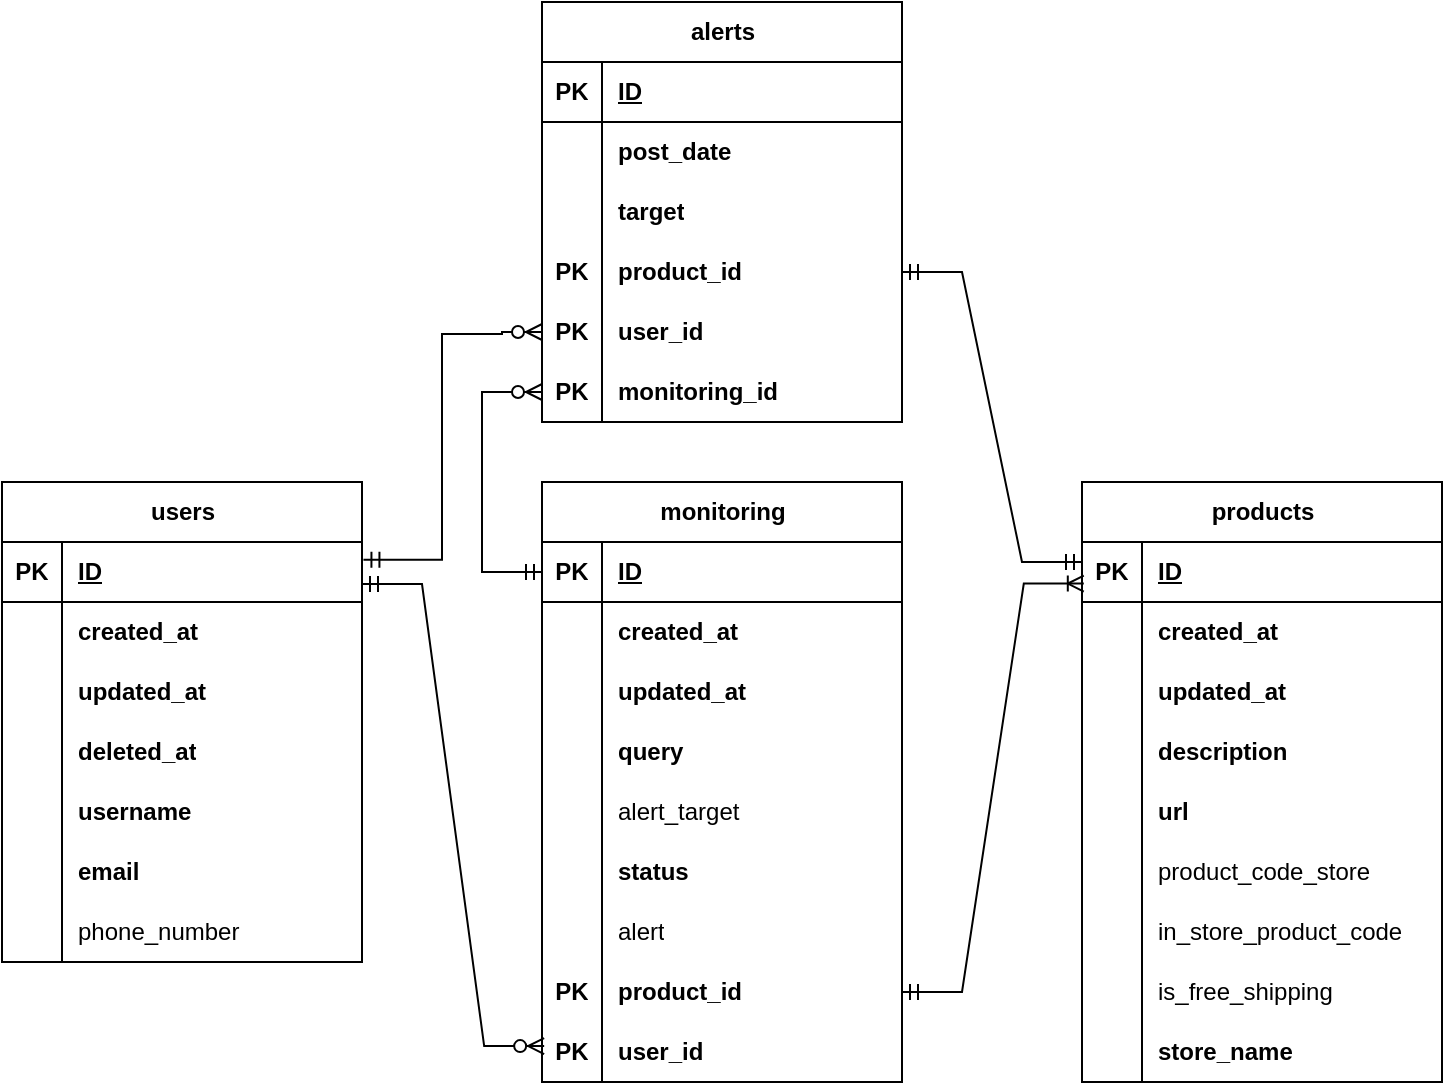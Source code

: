 <mxfile version="24.2.5" type="device">
  <diagram name="Page-1" id="I9vio3gnw4RId74ECS6n">
    <mxGraphModel dx="1594" dy="795" grid="1" gridSize="10" guides="1" tooltips="1" connect="1" arrows="0" fold="1" page="1" pageScale="1" pageWidth="850" pageHeight="1100" math="0" shadow="0">
      <root>
        <mxCell id="0" />
        <mxCell id="1" parent="0" />
        <mxCell id="QcvntvVAY5Kc5VnN-7mL-1" value="users" style="shape=table;startSize=30;container=1;collapsible=1;childLayout=tableLayout;fixedRows=1;rowLines=0;fontStyle=1;align=center;resizeLast=1;html=1;" parent="1" vertex="1">
          <mxGeometry x="60" y="260" width="180" height="240" as="geometry" />
        </mxCell>
        <mxCell id="QcvntvVAY5Kc5VnN-7mL-2" value="" style="shape=tableRow;horizontal=0;startSize=0;swimlaneHead=0;swimlaneBody=0;fillColor=none;collapsible=0;dropTarget=0;points=[[0,0.5],[1,0.5]];portConstraint=eastwest;top=0;left=0;right=0;bottom=1;" parent="QcvntvVAY5Kc5VnN-7mL-1" vertex="1">
          <mxGeometry y="30" width="180" height="30" as="geometry" />
        </mxCell>
        <mxCell id="QcvntvVAY5Kc5VnN-7mL-3" value="PK" style="shape=partialRectangle;connectable=0;fillColor=none;top=0;left=0;bottom=0;right=0;fontStyle=1;overflow=hidden;whiteSpace=wrap;html=1;" parent="QcvntvVAY5Kc5VnN-7mL-2" vertex="1">
          <mxGeometry width="30" height="30" as="geometry">
            <mxRectangle width="30" height="30" as="alternateBounds" />
          </mxGeometry>
        </mxCell>
        <mxCell id="QcvntvVAY5Kc5VnN-7mL-4" value="ID" style="shape=partialRectangle;connectable=0;fillColor=none;top=0;left=0;bottom=0;right=0;align=left;spacingLeft=6;fontStyle=5;overflow=hidden;whiteSpace=wrap;html=1;" parent="QcvntvVAY5Kc5VnN-7mL-2" vertex="1">
          <mxGeometry x="30" width="150" height="30" as="geometry">
            <mxRectangle width="150" height="30" as="alternateBounds" />
          </mxGeometry>
        </mxCell>
        <mxCell id="QcvntvVAY5Kc5VnN-7mL-5" value="" style="shape=tableRow;horizontal=0;startSize=0;swimlaneHead=0;swimlaneBody=0;fillColor=none;collapsible=0;dropTarget=0;points=[[0,0.5],[1,0.5]];portConstraint=eastwest;top=0;left=0;right=0;bottom=0;" parent="QcvntvVAY5Kc5VnN-7mL-1" vertex="1">
          <mxGeometry y="60" width="180" height="30" as="geometry" />
        </mxCell>
        <mxCell id="QcvntvVAY5Kc5VnN-7mL-6" value="" style="shape=partialRectangle;connectable=0;fillColor=none;top=0;left=0;bottom=0;right=0;editable=1;overflow=hidden;whiteSpace=wrap;html=1;" parent="QcvntvVAY5Kc5VnN-7mL-5" vertex="1">
          <mxGeometry width="30" height="30" as="geometry">
            <mxRectangle width="30" height="30" as="alternateBounds" />
          </mxGeometry>
        </mxCell>
        <mxCell id="QcvntvVAY5Kc5VnN-7mL-7" value="created_at" style="shape=partialRectangle;connectable=0;fillColor=none;top=0;left=0;bottom=0;right=0;align=left;spacingLeft=6;overflow=hidden;whiteSpace=wrap;html=1;fontStyle=1" parent="QcvntvVAY5Kc5VnN-7mL-5" vertex="1">
          <mxGeometry x="30" width="150" height="30" as="geometry">
            <mxRectangle width="150" height="30" as="alternateBounds" />
          </mxGeometry>
        </mxCell>
        <mxCell id="aQhZrh3F_fhBTRnwqOzw-4" value="" style="shape=tableRow;horizontal=0;startSize=0;swimlaneHead=0;swimlaneBody=0;fillColor=none;collapsible=0;dropTarget=0;points=[[0,0.5],[1,0.5]];portConstraint=eastwest;top=0;left=0;right=0;bottom=0;" vertex="1" parent="QcvntvVAY5Kc5VnN-7mL-1">
          <mxGeometry y="90" width="180" height="30" as="geometry" />
        </mxCell>
        <mxCell id="aQhZrh3F_fhBTRnwqOzw-5" value="" style="shape=partialRectangle;connectable=0;fillColor=none;top=0;left=0;bottom=0;right=0;editable=1;overflow=hidden;whiteSpace=wrap;html=1;" vertex="1" parent="aQhZrh3F_fhBTRnwqOzw-4">
          <mxGeometry width="30" height="30" as="geometry">
            <mxRectangle width="30" height="30" as="alternateBounds" />
          </mxGeometry>
        </mxCell>
        <mxCell id="aQhZrh3F_fhBTRnwqOzw-6" value="updated_at" style="shape=partialRectangle;connectable=0;fillColor=none;top=0;left=0;bottom=0;right=0;align=left;spacingLeft=6;overflow=hidden;whiteSpace=wrap;html=1;fontStyle=1" vertex="1" parent="aQhZrh3F_fhBTRnwqOzw-4">
          <mxGeometry x="30" width="150" height="30" as="geometry">
            <mxRectangle width="150" height="30" as="alternateBounds" />
          </mxGeometry>
        </mxCell>
        <mxCell id="aQhZrh3F_fhBTRnwqOzw-7" value="" style="shape=tableRow;horizontal=0;startSize=0;swimlaneHead=0;swimlaneBody=0;fillColor=none;collapsible=0;dropTarget=0;points=[[0,0.5],[1,0.5]];portConstraint=eastwest;top=0;left=0;right=0;bottom=0;" vertex="1" parent="QcvntvVAY5Kc5VnN-7mL-1">
          <mxGeometry y="120" width="180" height="30" as="geometry" />
        </mxCell>
        <mxCell id="aQhZrh3F_fhBTRnwqOzw-8" value="" style="shape=partialRectangle;connectable=0;fillColor=none;top=0;left=0;bottom=0;right=0;editable=1;overflow=hidden;whiteSpace=wrap;html=1;" vertex="1" parent="aQhZrh3F_fhBTRnwqOzw-7">
          <mxGeometry width="30" height="30" as="geometry">
            <mxRectangle width="30" height="30" as="alternateBounds" />
          </mxGeometry>
        </mxCell>
        <mxCell id="aQhZrh3F_fhBTRnwqOzw-9" value="deleted_at" style="shape=partialRectangle;connectable=0;fillColor=none;top=0;left=0;bottom=0;right=0;align=left;spacingLeft=6;overflow=hidden;whiteSpace=wrap;html=1;fontStyle=1" vertex="1" parent="aQhZrh3F_fhBTRnwqOzw-7">
          <mxGeometry x="30" width="150" height="30" as="geometry">
            <mxRectangle width="150" height="30" as="alternateBounds" />
          </mxGeometry>
        </mxCell>
        <mxCell id="aQhZrh3F_fhBTRnwqOzw-1" value="" style="shape=tableRow;horizontal=0;startSize=0;swimlaneHead=0;swimlaneBody=0;fillColor=none;collapsible=0;dropTarget=0;points=[[0,0.5],[1,0.5]];portConstraint=eastwest;top=0;left=0;right=0;bottom=0;" vertex="1" parent="QcvntvVAY5Kc5VnN-7mL-1">
          <mxGeometry y="150" width="180" height="30" as="geometry" />
        </mxCell>
        <mxCell id="aQhZrh3F_fhBTRnwqOzw-2" value="" style="shape=partialRectangle;connectable=0;fillColor=none;top=0;left=0;bottom=0;right=0;editable=1;overflow=hidden;whiteSpace=wrap;html=1;" vertex="1" parent="aQhZrh3F_fhBTRnwqOzw-1">
          <mxGeometry width="30" height="30" as="geometry">
            <mxRectangle width="30" height="30" as="alternateBounds" />
          </mxGeometry>
        </mxCell>
        <mxCell id="aQhZrh3F_fhBTRnwqOzw-3" value="username" style="shape=partialRectangle;connectable=0;fillColor=none;top=0;left=0;bottom=0;right=0;align=left;spacingLeft=6;overflow=hidden;whiteSpace=wrap;html=1;fontStyle=1" vertex="1" parent="aQhZrh3F_fhBTRnwqOzw-1">
          <mxGeometry x="30" width="150" height="30" as="geometry">
            <mxRectangle width="150" height="30" as="alternateBounds" />
          </mxGeometry>
        </mxCell>
        <mxCell id="QcvntvVAY5Kc5VnN-7mL-8" value="" style="shape=tableRow;horizontal=0;startSize=0;swimlaneHead=0;swimlaneBody=0;fillColor=none;collapsible=0;dropTarget=0;points=[[0,0.5],[1,0.5]];portConstraint=eastwest;top=0;left=0;right=0;bottom=0;fontStyle=0" parent="QcvntvVAY5Kc5VnN-7mL-1" vertex="1">
          <mxGeometry y="180" width="180" height="30" as="geometry" />
        </mxCell>
        <mxCell id="QcvntvVAY5Kc5VnN-7mL-9" value="" style="shape=partialRectangle;connectable=0;fillColor=none;top=0;left=0;bottom=0;right=0;editable=1;overflow=hidden;whiteSpace=wrap;html=1;" parent="QcvntvVAY5Kc5VnN-7mL-8" vertex="1">
          <mxGeometry width="30" height="30" as="geometry">
            <mxRectangle width="30" height="30" as="alternateBounds" />
          </mxGeometry>
        </mxCell>
        <mxCell id="QcvntvVAY5Kc5VnN-7mL-10" value="email" style="shape=partialRectangle;connectable=0;fillColor=none;top=0;left=0;bottom=0;right=0;align=left;spacingLeft=6;overflow=hidden;whiteSpace=wrap;html=1;fontStyle=1" parent="QcvntvVAY5Kc5VnN-7mL-8" vertex="1">
          <mxGeometry x="30" width="150" height="30" as="geometry">
            <mxRectangle width="150" height="30" as="alternateBounds" />
          </mxGeometry>
        </mxCell>
        <mxCell id="QcvntvVAY5Kc5VnN-7mL-11" value="" style="shape=tableRow;horizontal=0;startSize=0;swimlaneHead=0;swimlaneBody=0;fillColor=none;collapsible=0;dropTarget=0;points=[[0,0.5],[1,0.5]];portConstraint=eastwest;top=0;left=0;right=0;bottom=0;" parent="QcvntvVAY5Kc5VnN-7mL-1" vertex="1">
          <mxGeometry y="210" width="180" height="30" as="geometry" />
        </mxCell>
        <mxCell id="QcvntvVAY5Kc5VnN-7mL-12" value="" style="shape=partialRectangle;connectable=0;fillColor=none;top=0;left=0;bottom=0;right=0;editable=1;overflow=hidden;whiteSpace=wrap;html=1;" parent="QcvntvVAY5Kc5VnN-7mL-11" vertex="1">
          <mxGeometry width="30" height="30" as="geometry">
            <mxRectangle width="30" height="30" as="alternateBounds" />
          </mxGeometry>
        </mxCell>
        <mxCell id="QcvntvVAY5Kc5VnN-7mL-13" value="phone_number" style="shape=partialRectangle;connectable=0;fillColor=none;top=0;left=0;bottom=0;right=0;align=left;spacingLeft=6;overflow=hidden;whiteSpace=wrap;html=1;" parent="QcvntvVAY5Kc5VnN-7mL-11" vertex="1">
          <mxGeometry x="30" width="150" height="30" as="geometry">
            <mxRectangle width="150" height="30" as="alternateBounds" />
          </mxGeometry>
        </mxCell>
        <mxCell id="QcvntvVAY5Kc5VnN-7mL-14" value="monitoring" style="shape=table;startSize=30;container=1;collapsible=1;childLayout=tableLayout;fixedRows=1;rowLines=0;fontStyle=1;align=center;resizeLast=1;html=1;" parent="1" vertex="1">
          <mxGeometry x="330" y="260" width="180" height="300" as="geometry" />
        </mxCell>
        <mxCell id="QcvntvVAY5Kc5VnN-7mL-15" value="" style="shape=tableRow;horizontal=0;startSize=0;swimlaneHead=0;swimlaneBody=0;fillColor=none;collapsible=0;dropTarget=0;points=[[0,0.5],[1,0.5]];portConstraint=eastwest;top=0;left=0;right=0;bottom=1;" parent="QcvntvVAY5Kc5VnN-7mL-14" vertex="1">
          <mxGeometry y="30" width="180" height="30" as="geometry" />
        </mxCell>
        <mxCell id="QcvntvVAY5Kc5VnN-7mL-16" value="PK" style="shape=partialRectangle;connectable=0;fillColor=none;top=0;left=0;bottom=0;right=0;fontStyle=1;overflow=hidden;whiteSpace=wrap;html=1;" parent="QcvntvVAY5Kc5VnN-7mL-15" vertex="1">
          <mxGeometry width="30" height="30" as="geometry">
            <mxRectangle width="30" height="30" as="alternateBounds" />
          </mxGeometry>
        </mxCell>
        <mxCell id="QcvntvVAY5Kc5VnN-7mL-17" value="ID" style="shape=partialRectangle;connectable=0;fillColor=none;top=0;left=0;bottom=0;right=0;align=left;spacingLeft=6;fontStyle=5;overflow=hidden;whiteSpace=wrap;html=1;" parent="QcvntvVAY5Kc5VnN-7mL-15" vertex="1">
          <mxGeometry x="30" width="150" height="30" as="geometry">
            <mxRectangle width="150" height="30" as="alternateBounds" />
          </mxGeometry>
        </mxCell>
        <mxCell id="QcvntvVAY5Kc5VnN-7mL-18" value="" style="shape=tableRow;horizontal=0;startSize=0;swimlaneHead=0;swimlaneBody=0;fillColor=none;collapsible=0;dropTarget=0;points=[[0,0.5],[1,0.5]];portConstraint=eastwest;top=0;left=0;right=0;bottom=0;" parent="QcvntvVAY5Kc5VnN-7mL-14" vertex="1">
          <mxGeometry y="60" width="180" height="30" as="geometry" />
        </mxCell>
        <mxCell id="QcvntvVAY5Kc5VnN-7mL-19" value="" style="shape=partialRectangle;connectable=0;fillColor=none;top=0;left=0;bottom=0;right=0;editable=1;overflow=hidden;whiteSpace=wrap;html=1;" parent="QcvntvVAY5Kc5VnN-7mL-18" vertex="1">
          <mxGeometry width="30" height="30" as="geometry">
            <mxRectangle width="30" height="30" as="alternateBounds" />
          </mxGeometry>
        </mxCell>
        <mxCell id="QcvntvVAY5Kc5VnN-7mL-20" value="created_at" style="shape=partialRectangle;connectable=0;fillColor=none;top=0;left=0;bottom=0;right=0;align=left;spacingLeft=6;overflow=hidden;whiteSpace=wrap;html=1;fontStyle=1" parent="QcvntvVAY5Kc5VnN-7mL-18" vertex="1">
          <mxGeometry x="30" width="150" height="30" as="geometry">
            <mxRectangle width="150" height="30" as="alternateBounds" />
          </mxGeometry>
        </mxCell>
        <mxCell id="aQhZrh3F_fhBTRnwqOzw-13" value="" style="shape=tableRow;horizontal=0;startSize=0;swimlaneHead=0;swimlaneBody=0;fillColor=none;collapsible=0;dropTarget=0;points=[[0,0.5],[1,0.5]];portConstraint=eastwest;top=0;left=0;right=0;bottom=0;" vertex="1" parent="QcvntvVAY5Kc5VnN-7mL-14">
          <mxGeometry y="90" width="180" height="30" as="geometry" />
        </mxCell>
        <mxCell id="aQhZrh3F_fhBTRnwqOzw-14" value="" style="shape=partialRectangle;connectable=0;fillColor=none;top=0;left=0;bottom=0;right=0;editable=1;overflow=hidden;whiteSpace=wrap;html=1;" vertex="1" parent="aQhZrh3F_fhBTRnwqOzw-13">
          <mxGeometry width="30" height="30" as="geometry">
            <mxRectangle width="30" height="30" as="alternateBounds" />
          </mxGeometry>
        </mxCell>
        <mxCell id="aQhZrh3F_fhBTRnwqOzw-15" value="updated_at" style="shape=partialRectangle;connectable=0;fillColor=none;top=0;left=0;bottom=0;right=0;align=left;spacingLeft=6;overflow=hidden;whiteSpace=wrap;html=1;fontStyle=1" vertex="1" parent="aQhZrh3F_fhBTRnwqOzw-13">
          <mxGeometry x="30" width="150" height="30" as="geometry">
            <mxRectangle width="150" height="30" as="alternateBounds" />
          </mxGeometry>
        </mxCell>
        <mxCell id="aQhZrh3F_fhBTRnwqOzw-10" value="" style="shape=tableRow;horizontal=0;startSize=0;swimlaneHead=0;swimlaneBody=0;fillColor=none;collapsible=0;dropTarget=0;points=[[0,0.5],[1,0.5]];portConstraint=eastwest;top=0;left=0;right=0;bottom=0;" vertex="1" parent="QcvntvVAY5Kc5VnN-7mL-14">
          <mxGeometry y="120" width="180" height="30" as="geometry" />
        </mxCell>
        <mxCell id="aQhZrh3F_fhBTRnwqOzw-11" value="" style="shape=partialRectangle;connectable=0;fillColor=none;top=0;left=0;bottom=0;right=0;editable=1;overflow=hidden;whiteSpace=wrap;html=1;" vertex="1" parent="aQhZrh3F_fhBTRnwqOzw-10">
          <mxGeometry width="30" height="30" as="geometry">
            <mxRectangle width="30" height="30" as="alternateBounds" />
          </mxGeometry>
        </mxCell>
        <mxCell id="aQhZrh3F_fhBTRnwqOzw-12" value="query" style="shape=partialRectangle;connectable=0;fillColor=none;top=0;left=0;bottom=0;right=0;align=left;spacingLeft=6;overflow=hidden;whiteSpace=wrap;html=1;fontStyle=1" vertex="1" parent="aQhZrh3F_fhBTRnwqOzw-10">
          <mxGeometry x="30" width="150" height="30" as="geometry">
            <mxRectangle width="150" height="30" as="alternateBounds" />
          </mxGeometry>
        </mxCell>
        <mxCell id="QcvntvVAY5Kc5VnN-7mL-21" value="" style="shape=tableRow;horizontal=0;startSize=0;swimlaneHead=0;swimlaneBody=0;fillColor=none;collapsible=0;dropTarget=0;points=[[0,0.5],[1,0.5]];portConstraint=eastwest;top=0;left=0;right=0;bottom=0;fontStyle=0" parent="QcvntvVAY5Kc5VnN-7mL-14" vertex="1">
          <mxGeometry y="150" width="180" height="30" as="geometry" />
        </mxCell>
        <mxCell id="QcvntvVAY5Kc5VnN-7mL-22" value="" style="shape=partialRectangle;connectable=0;fillColor=none;top=0;left=0;bottom=0;right=0;editable=1;overflow=hidden;whiteSpace=wrap;html=1;" parent="QcvntvVAY5Kc5VnN-7mL-21" vertex="1">
          <mxGeometry width="30" height="30" as="geometry">
            <mxRectangle width="30" height="30" as="alternateBounds" />
          </mxGeometry>
        </mxCell>
        <mxCell id="QcvntvVAY5Kc5VnN-7mL-23" value="alert_target" style="shape=partialRectangle;connectable=0;fillColor=none;top=0;left=0;bottom=0;right=0;align=left;spacingLeft=6;overflow=hidden;whiteSpace=wrap;html=1;fontStyle=0" parent="QcvntvVAY5Kc5VnN-7mL-21" vertex="1">
          <mxGeometry x="30" width="150" height="30" as="geometry">
            <mxRectangle width="150" height="30" as="alternateBounds" />
          </mxGeometry>
        </mxCell>
        <mxCell id="QcvntvVAY5Kc5VnN-7mL-24" value="" style="shape=tableRow;horizontal=0;startSize=0;swimlaneHead=0;swimlaneBody=0;fillColor=none;collapsible=0;dropTarget=0;points=[[0,0.5],[1,0.5]];portConstraint=eastwest;top=0;left=0;right=0;bottom=0;" parent="QcvntvVAY5Kc5VnN-7mL-14" vertex="1">
          <mxGeometry y="180" width="180" height="30" as="geometry" />
        </mxCell>
        <mxCell id="QcvntvVAY5Kc5VnN-7mL-25" value="" style="shape=partialRectangle;connectable=0;fillColor=none;top=0;left=0;bottom=0;right=0;editable=1;overflow=hidden;whiteSpace=wrap;html=1;" parent="QcvntvVAY5Kc5VnN-7mL-24" vertex="1">
          <mxGeometry width="30" height="30" as="geometry">
            <mxRectangle width="30" height="30" as="alternateBounds" />
          </mxGeometry>
        </mxCell>
        <mxCell id="QcvntvVAY5Kc5VnN-7mL-26" value="&lt;b&gt;status&lt;/b&gt;" style="shape=partialRectangle;connectable=0;fillColor=none;top=0;left=0;bottom=0;right=0;align=left;spacingLeft=6;overflow=hidden;whiteSpace=wrap;html=1;" parent="QcvntvVAY5Kc5VnN-7mL-24" vertex="1">
          <mxGeometry x="30" width="150" height="30" as="geometry">
            <mxRectangle width="150" height="30" as="alternateBounds" />
          </mxGeometry>
        </mxCell>
        <mxCell id="w7Y1fioTIu8VwlYWrcn4-44" value="" style="shape=tableRow;horizontal=0;startSize=0;swimlaneHead=0;swimlaneBody=0;fillColor=none;collapsible=0;dropTarget=0;points=[[0,0.5],[1,0.5]];portConstraint=eastwest;top=0;left=0;right=0;bottom=0;" parent="QcvntvVAY5Kc5VnN-7mL-14" vertex="1">
          <mxGeometry y="210" width="180" height="30" as="geometry" />
        </mxCell>
        <mxCell id="w7Y1fioTIu8VwlYWrcn4-45" value="" style="shape=partialRectangle;connectable=0;fillColor=none;top=0;left=0;bottom=0;right=0;editable=1;overflow=hidden;whiteSpace=wrap;html=1;" parent="w7Y1fioTIu8VwlYWrcn4-44" vertex="1">
          <mxGeometry width="30" height="30" as="geometry">
            <mxRectangle width="30" height="30" as="alternateBounds" />
          </mxGeometry>
        </mxCell>
        <mxCell id="w7Y1fioTIu8VwlYWrcn4-46" value="&lt;span&gt;alert&lt;/span&gt;" style="shape=partialRectangle;connectable=0;fillColor=none;top=0;left=0;bottom=0;right=0;align=left;spacingLeft=6;overflow=hidden;whiteSpace=wrap;html=1;fontStyle=0" parent="w7Y1fioTIu8VwlYWrcn4-44" vertex="1">
          <mxGeometry x="30" width="150" height="30" as="geometry">
            <mxRectangle width="150" height="30" as="alternateBounds" />
          </mxGeometry>
        </mxCell>
        <mxCell id="LEwqBcmF0jRfwMlr8cXn-28" value="" style="shape=tableRow;horizontal=0;startSize=0;swimlaneHead=0;swimlaneBody=0;fillColor=none;collapsible=0;dropTarget=0;points=[[0,0.5],[1,0.5]];portConstraint=eastwest;top=0;left=0;right=0;bottom=0;" parent="QcvntvVAY5Kc5VnN-7mL-14" vertex="1">
          <mxGeometry y="240" width="180" height="30" as="geometry" />
        </mxCell>
        <mxCell id="LEwqBcmF0jRfwMlr8cXn-29" value="PK" style="shape=partialRectangle;connectable=0;fillColor=none;top=0;left=0;bottom=0;right=0;editable=1;overflow=hidden;whiteSpace=wrap;html=1;fontStyle=1" parent="LEwqBcmF0jRfwMlr8cXn-28" vertex="1">
          <mxGeometry width="30" height="30" as="geometry">
            <mxRectangle width="30" height="30" as="alternateBounds" />
          </mxGeometry>
        </mxCell>
        <mxCell id="LEwqBcmF0jRfwMlr8cXn-30" value="&lt;b&gt;product_id&lt;/b&gt;" style="shape=partialRectangle;connectable=0;fillColor=none;top=0;left=0;bottom=0;right=0;align=left;spacingLeft=6;overflow=hidden;whiteSpace=wrap;html=1;" parent="LEwqBcmF0jRfwMlr8cXn-28" vertex="1">
          <mxGeometry x="30" width="150" height="30" as="geometry">
            <mxRectangle width="150" height="30" as="alternateBounds" />
          </mxGeometry>
        </mxCell>
        <mxCell id="LEwqBcmF0jRfwMlr8cXn-32" value="" style="shape=tableRow;horizontal=0;startSize=0;swimlaneHead=0;swimlaneBody=0;fillColor=none;collapsible=0;dropTarget=0;points=[[0,0.5],[1,0.5]];portConstraint=eastwest;top=0;left=0;right=0;bottom=0;" parent="QcvntvVAY5Kc5VnN-7mL-14" vertex="1">
          <mxGeometry y="270" width="180" height="30" as="geometry" />
        </mxCell>
        <mxCell id="LEwqBcmF0jRfwMlr8cXn-33" value="PK" style="shape=partialRectangle;connectable=0;fillColor=none;top=0;left=0;bottom=0;right=0;editable=1;overflow=hidden;whiteSpace=wrap;html=1;fontStyle=1" parent="LEwqBcmF0jRfwMlr8cXn-32" vertex="1">
          <mxGeometry width="30" height="30" as="geometry">
            <mxRectangle width="30" height="30" as="alternateBounds" />
          </mxGeometry>
        </mxCell>
        <mxCell id="LEwqBcmF0jRfwMlr8cXn-34" value="&lt;b&gt;user_id&lt;/b&gt;" style="shape=partialRectangle;connectable=0;fillColor=none;top=0;left=0;bottom=0;right=0;align=left;spacingLeft=6;overflow=hidden;whiteSpace=wrap;html=1;" parent="LEwqBcmF0jRfwMlr8cXn-32" vertex="1">
          <mxGeometry x="30" width="150" height="30" as="geometry">
            <mxRectangle width="150" height="30" as="alternateBounds" />
          </mxGeometry>
        </mxCell>
        <mxCell id="QcvntvVAY5Kc5VnN-7mL-31" value="" style="edgeStyle=entityRelationEdgeStyle;fontSize=12;html=1;endArrow=ERzeroToMany;startArrow=ERmandOne;rounded=0;entryX=0.006;entryY=0.402;entryDx=0;entryDy=0;entryPerimeter=0;" parent="1" edge="1" target="LEwqBcmF0jRfwMlr8cXn-32">
          <mxGeometry width="100" height="100" relative="1" as="geometry">
            <mxPoint x="240" y="311" as="sourcePoint" />
            <mxPoint x="325" y="450" as="targetPoint" />
          </mxGeometry>
        </mxCell>
        <mxCell id="LEwqBcmF0jRfwMlr8cXn-3" value="products" style="shape=table;startSize=30;container=1;collapsible=1;childLayout=tableLayout;fixedRows=1;rowLines=0;fontStyle=1;align=center;resizeLast=1;html=1;" parent="1" vertex="1">
          <mxGeometry x="600" y="260" width="180" height="300" as="geometry" />
        </mxCell>
        <mxCell id="LEwqBcmF0jRfwMlr8cXn-4" value="" style="shape=tableRow;horizontal=0;startSize=0;swimlaneHead=0;swimlaneBody=0;fillColor=none;collapsible=0;dropTarget=0;points=[[0,0.5],[1,0.5]];portConstraint=eastwest;top=0;left=0;right=0;bottom=1;" parent="LEwqBcmF0jRfwMlr8cXn-3" vertex="1">
          <mxGeometry y="30" width="180" height="30" as="geometry" />
        </mxCell>
        <mxCell id="LEwqBcmF0jRfwMlr8cXn-5" value="PK" style="shape=partialRectangle;connectable=0;fillColor=none;top=0;left=0;bottom=0;right=0;fontStyle=1;overflow=hidden;whiteSpace=wrap;html=1;" parent="LEwqBcmF0jRfwMlr8cXn-4" vertex="1">
          <mxGeometry width="30" height="30" as="geometry">
            <mxRectangle width="30" height="30" as="alternateBounds" />
          </mxGeometry>
        </mxCell>
        <mxCell id="LEwqBcmF0jRfwMlr8cXn-6" value="ID" style="shape=partialRectangle;connectable=0;fillColor=none;top=0;left=0;bottom=0;right=0;align=left;spacingLeft=6;fontStyle=5;overflow=hidden;whiteSpace=wrap;html=1;" parent="LEwqBcmF0jRfwMlr8cXn-4" vertex="1">
          <mxGeometry x="30" width="150" height="30" as="geometry">
            <mxRectangle width="150" height="30" as="alternateBounds" />
          </mxGeometry>
        </mxCell>
        <mxCell id="LEwqBcmF0jRfwMlr8cXn-7" value="" style="shape=tableRow;horizontal=0;startSize=0;swimlaneHead=0;swimlaneBody=0;fillColor=none;collapsible=0;dropTarget=0;points=[[0,0.5],[1,0.5]];portConstraint=eastwest;top=0;left=0;right=0;bottom=0;" parent="LEwqBcmF0jRfwMlr8cXn-3" vertex="1">
          <mxGeometry y="60" width="180" height="30" as="geometry" />
        </mxCell>
        <mxCell id="LEwqBcmF0jRfwMlr8cXn-8" value="" style="shape=partialRectangle;connectable=0;fillColor=none;top=0;left=0;bottom=0;right=0;editable=1;overflow=hidden;whiteSpace=wrap;html=1;" parent="LEwqBcmF0jRfwMlr8cXn-7" vertex="1">
          <mxGeometry width="30" height="30" as="geometry">
            <mxRectangle width="30" height="30" as="alternateBounds" />
          </mxGeometry>
        </mxCell>
        <mxCell id="LEwqBcmF0jRfwMlr8cXn-9" value="created_at" style="shape=partialRectangle;connectable=0;fillColor=none;top=0;left=0;bottom=0;right=0;align=left;spacingLeft=6;overflow=hidden;whiteSpace=wrap;html=1;fontStyle=1" parent="LEwqBcmF0jRfwMlr8cXn-7" vertex="1">
          <mxGeometry x="30" width="150" height="30" as="geometry">
            <mxRectangle width="150" height="30" as="alternateBounds" />
          </mxGeometry>
        </mxCell>
        <mxCell id="aQhZrh3F_fhBTRnwqOzw-19" value="" style="shape=tableRow;horizontal=0;startSize=0;swimlaneHead=0;swimlaneBody=0;fillColor=none;collapsible=0;dropTarget=0;points=[[0,0.5],[1,0.5]];portConstraint=eastwest;top=0;left=0;right=0;bottom=0;" vertex="1" parent="LEwqBcmF0jRfwMlr8cXn-3">
          <mxGeometry y="90" width="180" height="30" as="geometry" />
        </mxCell>
        <mxCell id="aQhZrh3F_fhBTRnwqOzw-20" value="" style="shape=partialRectangle;connectable=0;fillColor=none;top=0;left=0;bottom=0;right=0;editable=1;overflow=hidden;whiteSpace=wrap;html=1;" vertex="1" parent="aQhZrh3F_fhBTRnwqOzw-19">
          <mxGeometry width="30" height="30" as="geometry">
            <mxRectangle width="30" height="30" as="alternateBounds" />
          </mxGeometry>
        </mxCell>
        <mxCell id="aQhZrh3F_fhBTRnwqOzw-21" value="updated_at" style="shape=partialRectangle;connectable=0;fillColor=none;top=0;left=0;bottom=0;right=0;align=left;spacingLeft=6;overflow=hidden;whiteSpace=wrap;html=1;fontStyle=1" vertex="1" parent="aQhZrh3F_fhBTRnwqOzw-19">
          <mxGeometry x="30" width="150" height="30" as="geometry">
            <mxRectangle width="150" height="30" as="alternateBounds" />
          </mxGeometry>
        </mxCell>
        <mxCell id="aQhZrh3F_fhBTRnwqOzw-16" value="" style="shape=tableRow;horizontal=0;startSize=0;swimlaneHead=0;swimlaneBody=0;fillColor=none;collapsible=0;dropTarget=0;points=[[0,0.5],[1,0.5]];portConstraint=eastwest;top=0;left=0;right=0;bottom=0;" vertex="1" parent="LEwqBcmF0jRfwMlr8cXn-3">
          <mxGeometry y="120" width="180" height="30" as="geometry" />
        </mxCell>
        <mxCell id="aQhZrh3F_fhBTRnwqOzw-17" value="" style="shape=partialRectangle;connectable=0;fillColor=none;top=0;left=0;bottom=0;right=0;editable=1;overflow=hidden;whiteSpace=wrap;html=1;" vertex="1" parent="aQhZrh3F_fhBTRnwqOzw-16">
          <mxGeometry width="30" height="30" as="geometry">
            <mxRectangle width="30" height="30" as="alternateBounds" />
          </mxGeometry>
        </mxCell>
        <mxCell id="aQhZrh3F_fhBTRnwqOzw-18" value="description" style="shape=partialRectangle;connectable=0;fillColor=none;top=0;left=0;bottom=0;right=0;align=left;spacingLeft=6;overflow=hidden;whiteSpace=wrap;html=1;fontStyle=1" vertex="1" parent="aQhZrh3F_fhBTRnwqOzw-16">
          <mxGeometry x="30" width="150" height="30" as="geometry">
            <mxRectangle width="150" height="30" as="alternateBounds" />
          </mxGeometry>
        </mxCell>
        <mxCell id="LEwqBcmF0jRfwMlr8cXn-10" value="" style="shape=tableRow;horizontal=0;startSize=0;swimlaneHead=0;swimlaneBody=0;fillColor=none;collapsible=0;dropTarget=0;points=[[0,0.5],[1,0.5]];portConstraint=eastwest;top=0;left=0;right=0;bottom=0;fontStyle=0" parent="LEwqBcmF0jRfwMlr8cXn-3" vertex="1">
          <mxGeometry y="150" width="180" height="30" as="geometry" />
        </mxCell>
        <mxCell id="LEwqBcmF0jRfwMlr8cXn-11" value="" style="shape=partialRectangle;connectable=0;fillColor=none;top=0;left=0;bottom=0;right=0;editable=1;overflow=hidden;whiteSpace=wrap;html=1;" parent="LEwqBcmF0jRfwMlr8cXn-10" vertex="1">
          <mxGeometry width="30" height="30" as="geometry">
            <mxRectangle width="30" height="30" as="alternateBounds" />
          </mxGeometry>
        </mxCell>
        <mxCell id="LEwqBcmF0jRfwMlr8cXn-12" value="url" style="shape=partialRectangle;connectable=0;fillColor=none;top=0;left=0;bottom=0;right=0;align=left;spacingLeft=6;overflow=hidden;whiteSpace=wrap;html=1;fontStyle=1" parent="LEwqBcmF0jRfwMlr8cXn-10" vertex="1">
          <mxGeometry x="30" width="150" height="30" as="geometry">
            <mxRectangle width="150" height="30" as="alternateBounds" />
          </mxGeometry>
        </mxCell>
        <mxCell id="LEwqBcmF0jRfwMlr8cXn-13" value="" style="shape=tableRow;horizontal=0;startSize=0;swimlaneHead=0;swimlaneBody=0;fillColor=none;collapsible=0;dropTarget=0;points=[[0,0.5],[1,0.5]];portConstraint=eastwest;top=0;left=0;right=0;bottom=0;" parent="LEwqBcmF0jRfwMlr8cXn-3" vertex="1">
          <mxGeometry y="180" width="180" height="30" as="geometry" />
        </mxCell>
        <mxCell id="LEwqBcmF0jRfwMlr8cXn-14" value="" style="shape=partialRectangle;connectable=0;fillColor=none;top=0;left=0;bottom=0;right=0;editable=1;overflow=hidden;whiteSpace=wrap;html=1;" parent="LEwqBcmF0jRfwMlr8cXn-13" vertex="1">
          <mxGeometry width="30" height="30" as="geometry">
            <mxRectangle width="30" height="30" as="alternateBounds" />
          </mxGeometry>
        </mxCell>
        <mxCell id="LEwqBcmF0jRfwMlr8cXn-15" value="product_code_store" style="shape=partialRectangle;connectable=0;fillColor=none;top=0;left=0;bottom=0;right=0;align=left;spacingLeft=6;overflow=hidden;whiteSpace=wrap;html=1;fontStyle=0" parent="LEwqBcmF0jRfwMlr8cXn-13" vertex="1">
          <mxGeometry x="30" width="150" height="30" as="geometry">
            <mxRectangle width="150" height="30" as="alternateBounds" />
          </mxGeometry>
        </mxCell>
        <mxCell id="LEwqBcmF0jRfwMlr8cXn-16" value="" style="shape=tableRow;horizontal=0;startSize=0;swimlaneHead=0;swimlaneBody=0;fillColor=none;collapsible=0;dropTarget=0;points=[[0,0.5],[1,0.5]];portConstraint=eastwest;top=0;left=0;right=0;bottom=0;" parent="LEwqBcmF0jRfwMlr8cXn-3" vertex="1">
          <mxGeometry y="210" width="180" height="30" as="geometry" />
        </mxCell>
        <mxCell id="LEwqBcmF0jRfwMlr8cXn-17" value="" style="shape=partialRectangle;connectable=0;fillColor=none;top=0;left=0;bottom=0;right=0;editable=1;overflow=hidden;whiteSpace=wrap;html=1;" parent="LEwqBcmF0jRfwMlr8cXn-16" vertex="1">
          <mxGeometry width="30" height="30" as="geometry">
            <mxRectangle width="30" height="30" as="alternateBounds" />
          </mxGeometry>
        </mxCell>
        <mxCell id="LEwqBcmF0jRfwMlr8cXn-18" value="in_store_product_code" style="shape=partialRectangle;connectable=0;fillColor=none;top=0;left=0;bottom=0;right=0;align=left;spacingLeft=6;overflow=hidden;whiteSpace=wrap;html=1;fontStyle=0" parent="LEwqBcmF0jRfwMlr8cXn-16" vertex="1">
          <mxGeometry x="30" width="150" height="30" as="geometry">
            <mxRectangle width="150" height="30" as="alternateBounds" />
          </mxGeometry>
        </mxCell>
        <mxCell id="LEwqBcmF0jRfwMlr8cXn-19" value="" style="shape=tableRow;horizontal=0;startSize=0;swimlaneHead=0;swimlaneBody=0;fillColor=none;collapsible=0;dropTarget=0;points=[[0,0.5],[1,0.5]];portConstraint=eastwest;top=0;left=0;right=0;bottom=0;" parent="LEwqBcmF0jRfwMlr8cXn-3" vertex="1">
          <mxGeometry y="240" width="180" height="30" as="geometry" />
        </mxCell>
        <mxCell id="LEwqBcmF0jRfwMlr8cXn-20" value="" style="shape=partialRectangle;connectable=0;fillColor=none;top=0;left=0;bottom=0;right=0;editable=1;overflow=hidden;whiteSpace=wrap;html=1;" parent="LEwqBcmF0jRfwMlr8cXn-19" vertex="1">
          <mxGeometry width="30" height="30" as="geometry">
            <mxRectangle width="30" height="30" as="alternateBounds" />
          </mxGeometry>
        </mxCell>
        <mxCell id="LEwqBcmF0jRfwMlr8cXn-21" value="is_free_shipping" style="shape=partialRectangle;connectable=0;fillColor=none;top=0;left=0;bottom=0;right=0;align=left;spacingLeft=6;overflow=hidden;whiteSpace=wrap;html=1;fontStyle=0" parent="LEwqBcmF0jRfwMlr8cXn-19" vertex="1">
          <mxGeometry x="30" width="150" height="30" as="geometry">
            <mxRectangle width="150" height="30" as="alternateBounds" />
          </mxGeometry>
        </mxCell>
        <mxCell id="LEwqBcmF0jRfwMlr8cXn-22" value="" style="shape=tableRow;horizontal=0;startSize=0;swimlaneHead=0;swimlaneBody=0;fillColor=none;collapsible=0;dropTarget=0;points=[[0,0.5],[1,0.5]];portConstraint=eastwest;top=0;left=0;right=0;bottom=0;" parent="LEwqBcmF0jRfwMlr8cXn-3" vertex="1">
          <mxGeometry y="270" width="180" height="30" as="geometry" />
        </mxCell>
        <mxCell id="LEwqBcmF0jRfwMlr8cXn-23" value="" style="shape=partialRectangle;connectable=0;fillColor=none;top=0;left=0;bottom=0;right=0;editable=1;overflow=hidden;whiteSpace=wrap;html=1;" parent="LEwqBcmF0jRfwMlr8cXn-22" vertex="1">
          <mxGeometry width="30" height="30" as="geometry">
            <mxRectangle width="30" height="30" as="alternateBounds" />
          </mxGeometry>
        </mxCell>
        <mxCell id="LEwqBcmF0jRfwMlr8cXn-24" value="store_name" style="shape=partialRectangle;connectable=0;fillColor=none;top=0;left=0;bottom=0;right=0;align=left;spacingLeft=6;overflow=hidden;whiteSpace=wrap;html=1;fontStyle=1" parent="LEwqBcmF0jRfwMlr8cXn-22" vertex="1">
          <mxGeometry x="30" width="150" height="30" as="geometry">
            <mxRectangle width="150" height="30" as="alternateBounds" />
          </mxGeometry>
        </mxCell>
        <mxCell id="LEwqBcmF0jRfwMlr8cXn-31" value="" style="edgeStyle=entityRelationEdgeStyle;fontSize=12;html=1;endArrow=ERoneToMany;startArrow=ERmandOne;rounded=0;exitX=1;exitY=0.5;exitDx=0;exitDy=0;entryX=0.005;entryY=0.693;entryDx=0;entryDy=0;entryPerimeter=0;" parent="1" source="LEwqBcmF0jRfwMlr8cXn-28" target="LEwqBcmF0jRfwMlr8cXn-4" edge="1">
          <mxGeometry width="100" height="100" relative="1" as="geometry">
            <mxPoint x="340" y="570" as="sourcePoint" />
            <mxPoint x="590" y="310" as="targetPoint" />
          </mxGeometry>
        </mxCell>
        <mxCell id="w7Y1fioTIu8VwlYWrcn4-25" value="alerts" style="shape=table;startSize=30;container=1;collapsible=1;childLayout=tableLayout;fixedRows=1;rowLines=0;fontStyle=1;align=center;resizeLast=1;html=1;" parent="1" vertex="1">
          <mxGeometry x="330" y="20" width="180" height="210" as="geometry" />
        </mxCell>
        <mxCell id="w7Y1fioTIu8VwlYWrcn4-26" value="" style="shape=tableRow;horizontal=0;startSize=0;swimlaneHead=0;swimlaneBody=0;fillColor=none;collapsible=0;dropTarget=0;points=[[0,0.5],[1,0.5]];portConstraint=eastwest;top=0;left=0;right=0;bottom=1;" parent="w7Y1fioTIu8VwlYWrcn4-25" vertex="1">
          <mxGeometry y="30" width="180" height="30" as="geometry" />
        </mxCell>
        <mxCell id="w7Y1fioTIu8VwlYWrcn4-27" value="PK" style="shape=partialRectangle;connectable=0;fillColor=none;top=0;left=0;bottom=0;right=0;fontStyle=1;overflow=hidden;whiteSpace=wrap;html=1;" parent="w7Y1fioTIu8VwlYWrcn4-26" vertex="1">
          <mxGeometry width="30" height="30" as="geometry">
            <mxRectangle width="30" height="30" as="alternateBounds" />
          </mxGeometry>
        </mxCell>
        <mxCell id="w7Y1fioTIu8VwlYWrcn4-28" value="ID" style="shape=partialRectangle;connectable=0;fillColor=none;top=0;left=0;bottom=0;right=0;align=left;spacingLeft=6;fontStyle=5;overflow=hidden;whiteSpace=wrap;html=1;" parent="w7Y1fioTIu8VwlYWrcn4-26" vertex="1">
          <mxGeometry x="30" width="150" height="30" as="geometry">
            <mxRectangle width="150" height="30" as="alternateBounds" />
          </mxGeometry>
        </mxCell>
        <mxCell id="w7Y1fioTIu8VwlYWrcn4-38" value="" style="shape=tableRow;horizontal=0;startSize=0;swimlaneHead=0;swimlaneBody=0;fillColor=none;collapsible=0;dropTarget=0;points=[[0,0.5],[1,0.5]];portConstraint=eastwest;top=0;left=0;right=0;bottom=0;" parent="w7Y1fioTIu8VwlYWrcn4-25" vertex="1">
          <mxGeometry y="60" width="180" height="30" as="geometry" />
        </mxCell>
        <mxCell id="w7Y1fioTIu8VwlYWrcn4-39" value="" style="shape=partialRectangle;connectable=0;fillColor=none;top=0;left=0;bottom=0;right=0;editable=1;overflow=hidden;whiteSpace=wrap;html=1;fontStyle=1" parent="w7Y1fioTIu8VwlYWrcn4-38" vertex="1">
          <mxGeometry width="30" height="30" as="geometry">
            <mxRectangle width="30" height="30" as="alternateBounds" />
          </mxGeometry>
        </mxCell>
        <mxCell id="w7Y1fioTIu8VwlYWrcn4-40" value="&lt;b&gt;post_date&lt;/b&gt;" style="shape=partialRectangle;connectable=0;fillColor=none;top=0;left=0;bottom=0;right=0;align=left;spacingLeft=6;overflow=hidden;whiteSpace=wrap;html=1;" parent="w7Y1fioTIu8VwlYWrcn4-38" vertex="1">
          <mxGeometry x="30" width="150" height="30" as="geometry">
            <mxRectangle width="150" height="30" as="alternateBounds" />
          </mxGeometry>
        </mxCell>
        <mxCell id="aQhZrh3F_fhBTRnwqOzw-25" value="" style="shape=tableRow;horizontal=0;startSize=0;swimlaneHead=0;swimlaneBody=0;fillColor=none;collapsible=0;dropTarget=0;points=[[0,0.5],[1,0.5]];portConstraint=eastwest;top=0;left=0;right=0;bottom=0;" vertex="1" parent="w7Y1fioTIu8VwlYWrcn4-25">
          <mxGeometry y="90" width="180" height="30" as="geometry" />
        </mxCell>
        <mxCell id="aQhZrh3F_fhBTRnwqOzw-26" value="" style="shape=partialRectangle;connectable=0;fillColor=none;top=0;left=0;bottom=0;right=0;editable=1;overflow=hidden;whiteSpace=wrap;html=1;fontStyle=1" vertex="1" parent="aQhZrh3F_fhBTRnwqOzw-25">
          <mxGeometry width="30" height="30" as="geometry">
            <mxRectangle width="30" height="30" as="alternateBounds" />
          </mxGeometry>
        </mxCell>
        <mxCell id="aQhZrh3F_fhBTRnwqOzw-27" value="&lt;b&gt;target&lt;/b&gt;" style="shape=partialRectangle;connectable=0;fillColor=none;top=0;left=0;bottom=0;right=0;align=left;spacingLeft=6;overflow=hidden;whiteSpace=wrap;html=1;" vertex="1" parent="aQhZrh3F_fhBTRnwqOzw-25">
          <mxGeometry x="30" width="150" height="30" as="geometry">
            <mxRectangle width="150" height="30" as="alternateBounds" />
          </mxGeometry>
        </mxCell>
        <mxCell id="aQhZrh3F_fhBTRnwqOzw-22" value="" style="shape=tableRow;horizontal=0;startSize=0;swimlaneHead=0;swimlaneBody=0;fillColor=none;collapsible=0;dropTarget=0;points=[[0,0.5],[1,0.5]];portConstraint=eastwest;top=0;left=0;right=0;bottom=0;" vertex="1" parent="w7Y1fioTIu8VwlYWrcn4-25">
          <mxGeometry y="120" width="180" height="30" as="geometry" />
        </mxCell>
        <mxCell id="aQhZrh3F_fhBTRnwqOzw-23" value="PK" style="shape=partialRectangle;connectable=0;fillColor=none;top=0;left=0;bottom=0;right=0;editable=1;overflow=hidden;whiteSpace=wrap;html=1;fontStyle=1" vertex="1" parent="aQhZrh3F_fhBTRnwqOzw-22">
          <mxGeometry width="30" height="30" as="geometry">
            <mxRectangle width="30" height="30" as="alternateBounds" />
          </mxGeometry>
        </mxCell>
        <mxCell id="aQhZrh3F_fhBTRnwqOzw-24" value="&lt;b&gt;product_id&lt;/b&gt;" style="shape=partialRectangle;connectable=0;fillColor=none;top=0;left=0;bottom=0;right=0;align=left;spacingLeft=6;overflow=hidden;whiteSpace=wrap;html=1;" vertex="1" parent="aQhZrh3F_fhBTRnwqOzw-22">
          <mxGeometry x="30" width="150" height="30" as="geometry">
            <mxRectangle width="150" height="30" as="alternateBounds" />
          </mxGeometry>
        </mxCell>
        <mxCell id="w7Y1fioTIu8VwlYWrcn4-41" value="" style="shape=tableRow;horizontal=0;startSize=0;swimlaneHead=0;swimlaneBody=0;fillColor=none;collapsible=0;dropTarget=0;points=[[0,0.5],[1,0.5]];portConstraint=eastwest;top=0;left=0;right=0;bottom=0;" parent="w7Y1fioTIu8VwlYWrcn4-25" vertex="1">
          <mxGeometry y="150" width="180" height="30" as="geometry" />
        </mxCell>
        <mxCell id="w7Y1fioTIu8VwlYWrcn4-42" value="PK" style="shape=partialRectangle;connectable=0;fillColor=none;top=0;left=0;bottom=0;right=0;editable=1;overflow=hidden;whiteSpace=wrap;html=1;fontStyle=1" parent="w7Y1fioTIu8VwlYWrcn4-41" vertex="1">
          <mxGeometry width="30" height="30" as="geometry">
            <mxRectangle width="30" height="30" as="alternateBounds" />
          </mxGeometry>
        </mxCell>
        <mxCell id="w7Y1fioTIu8VwlYWrcn4-43" value="&lt;b&gt;user_id&lt;/b&gt;" style="shape=partialRectangle;connectable=0;fillColor=none;top=0;left=0;bottom=0;right=0;align=left;spacingLeft=6;overflow=hidden;whiteSpace=wrap;html=1;" parent="w7Y1fioTIu8VwlYWrcn4-41" vertex="1">
          <mxGeometry x="30" width="150" height="30" as="geometry">
            <mxRectangle width="150" height="30" as="alternateBounds" />
          </mxGeometry>
        </mxCell>
        <mxCell id="aQhZrh3F_fhBTRnwqOzw-33" value="" style="shape=tableRow;horizontal=0;startSize=0;swimlaneHead=0;swimlaneBody=0;fillColor=none;collapsible=0;dropTarget=0;points=[[0,0.5],[1,0.5]];portConstraint=eastwest;top=0;left=0;right=0;bottom=0;" vertex="1" parent="w7Y1fioTIu8VwlYWrcn4-25">
          <mxGeometry y="180" width="180" height="30" as="geometry" />
        </mxCell>
        <mxCell id="aQhZrh3F_fhBTRnwqOzw-34" value="PK" style="shape=partialRectangle;connectable=0;fillColor=none;top=0;left=0;bottom=0;right=0;editable=1;overflow=hidden;whiteSpace=wrap;html=1;fontStyle=1" vertex="1" parent="aQhZrh3F_fhBTRnwqOzw-33">
          <mxGeometry width="30" height="30" as="geometry">
            <mxRectangle width="30" height="30" as="alternateBounds" />
          </mxGeometry>
        </mxCell>
        <mxCell id="aQhZrh3F_fhBTRnwqOzw-35" value="&lt;b&gt;monitoring_id&lt;/b&gt;" style="shape=partialRectangle;connectable=0;fillColor=none;top=0;left=0;bottom=0;right=0;align=left;spacingLeft=6;overflow=hidden;whiteSpace=wrap;html=1;" vertex="1" parent="aQhZrh3F_fhBTRnwqOzw-33">
          <mxGeometry x="30" width="150" height="30" as="geometry">
            <mxRectangle width="150" height="30" as="alternateBounds" />
          </mxGeometry>
        </mxCell>
        <mxCell id="aQhZrh3F_fhBTRnwqOzw-30" value="" style="fontSize=12;html=1;endArrow=ERzeroToMany;startArrow=ERmandOne;rounded=0;exitX=1.004;exitY=0.295;exitDx=0;exitDy=0;exitPerimeter=0;edgeStyle=orthogonalEdgeStyle;entryX=0;entryY=0.5;entryDx=0;entryDy=0;" edge="1" parent="1" source="QcvntvVAY5Kc5VnN-7mL-2" target="w7Y1fioTIu8VwlYWrcn4-41">
          <mxGeometry width="100" height="100" relative="1" as="geometry">
            <mxPoint x="280" y="290" as="sourcePoint" />
            <mxPoint x="320" y="170" as="targetPoint" />
            <Array as="points">
              <mxPoint x="280" y="299" />
              <mxPoint x="280" y="186" />
              <mxPoint x="310" y="186" />
              <mxPoint x="330" y="185" />
            </Array>
          </mxGeometry>
        </mxCell>
        <mxCell id="aQhZrh3F_fhBTRnwqOzw-31" value="" style="edgeStyle=entityRelationEdgeStyle;fontSize=12;html=1;endArrow=ERmandOne;startArrow=ERmandOne;rounded=0;exitX=1;exitY=0.5;exitDx=0;exitDy=0;" edge="1" parent="1" source="aQhZrh3F_fhBTRnwqOzw-22">
          <mxGeometry width="100" height="100" relative="1" as="geometry">
            <mxPoint x="450" y="280" as="sourcePoint" />
            <mxPoint x="600" y="300" as="targetPoint" />
          </mxGeometry>
        </mxCell>
        <mxCell id="aQhZrh3F_fhBTRnwqOzw-32" value="" style="edgeStyle=orthogonalEdgeStyle;fontSize=12;html=1;endArrow=ERzeroToMany;startArrow=ERmandOne;rounded=0;entryX=0;entryY=0.5;entryDx=0;entryDy=0;exitX=0;exitY=0.5;exitDx=0;exitDy=0;" edge="1" parent="1" source="QcvntvVAY5Kc5VnN-7mL-15" target="aQhZrh3F_fhBTRnwqOzw-33">
          <mxGeometry width="100" height="100" relative="1" as="geometry">
            <mxPoint x="300" y="280" as="sourcePoint" />
            <mxPoint x="440" y="260" as="targetPoint" />
            <Array as="points">
              <mxPoint x="300" y="305" />
              <mxPoint x="300" y="215" />
            </Array>
          </mxGeometry>
        </mxCell>
      </root>
    </mxGraphModel>
  </diagram>
</mxfile>
